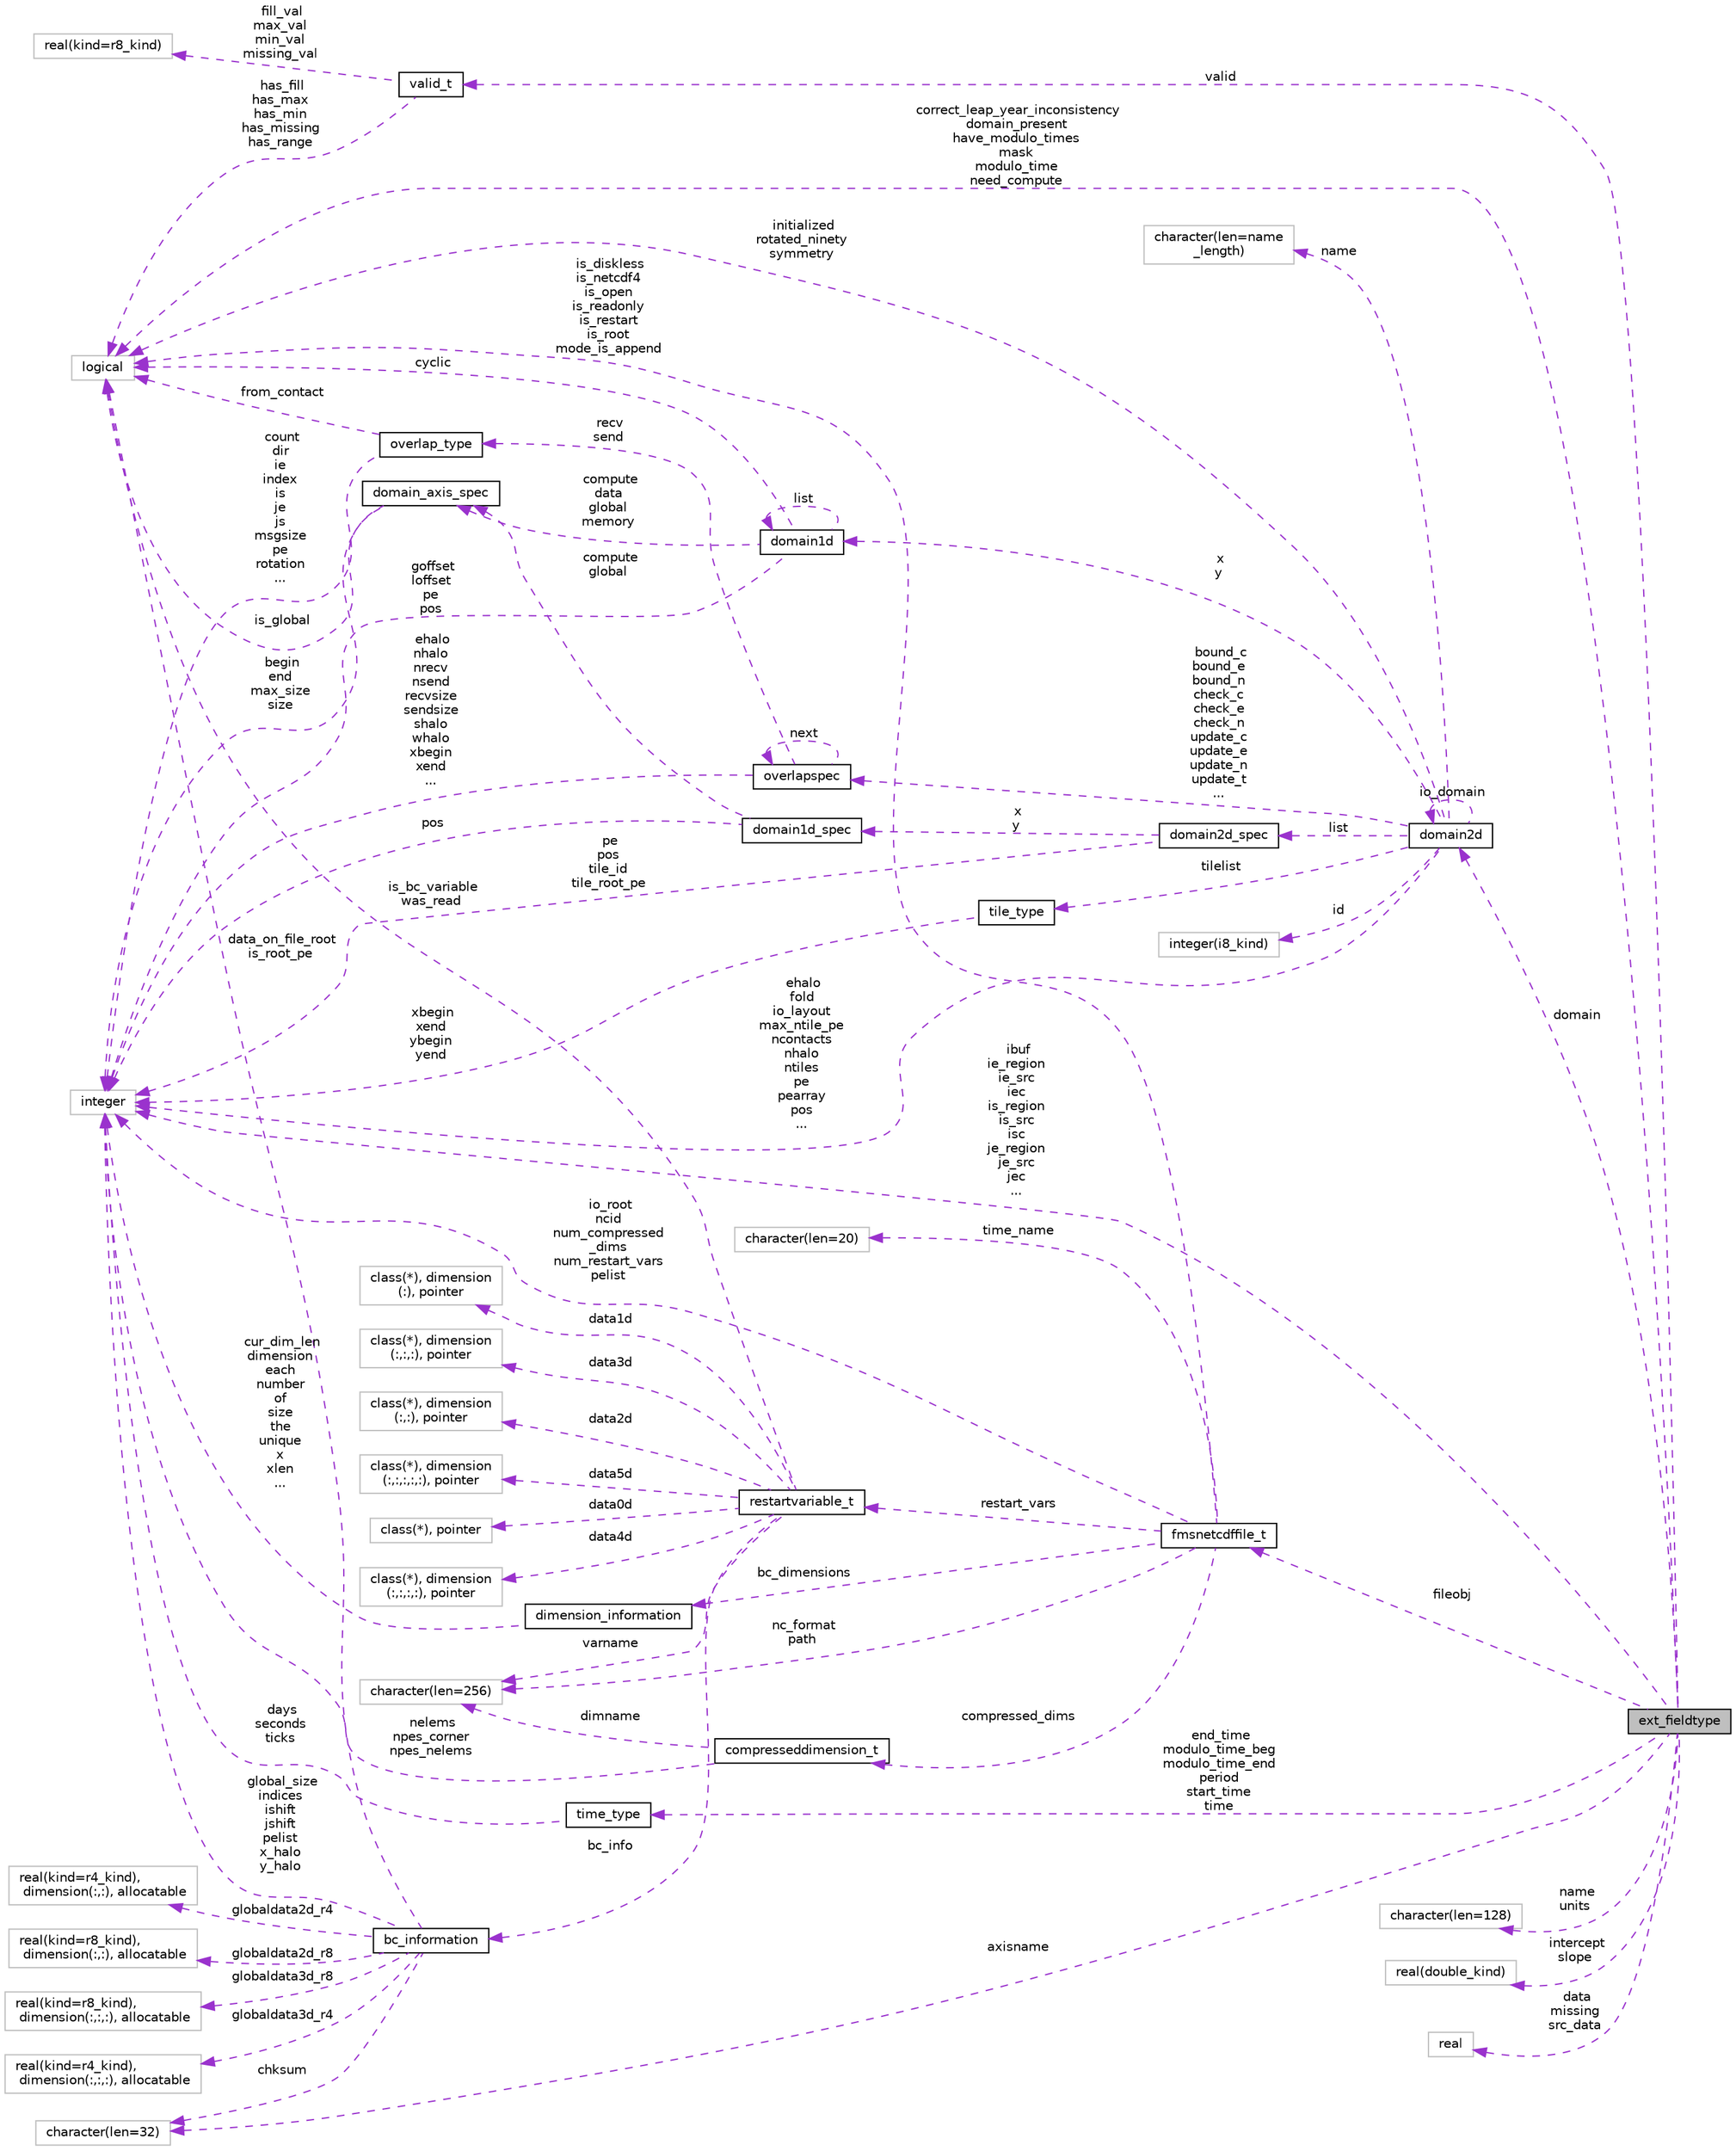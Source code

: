 digraph "ext_fieldtype"
{
 // INTERACTIVE_SVG=YES
 // LATEX_PDF_SIZE
  edge [fontname="Helvetica",fontsize="10",labelfontname="Helvetica",labelfontsize="10"];
  node [fontname="Helvetica",fontsize="10",shape=record];
  rankdir="LR";
  Node1 [label="ext_fieldtype",height=0.2,width=0.4,color="black", fillcolor="grey75", style="filled", fontcolor="black",tooltip="Represents external fields."];
  Node2 -> Node1 [dir="back",color="darkorchid3",fontsize="10",style="dashed",label=" correct_leap_year_inconsistency\ndomain_present\nhave_modulo_times\nmask\nmodulo_time\nneed_compute" ,fontname="Helvetica"];
  Node2 [label="logical",height=0.2,width=0.4,color="grey75", fillcolor="white", style="filled",tooltip=" "];
  Node3 -> Node1 [dir="back",color="darkorchid3",fontsize="10",style="dashed",label=" end_time\nmodulo_time_beg\nmodulo_time_end\nperiod\nstart_time\ntime" ,fontname="Helvetica"];
  Node3 [label="time_type",height=0.2,width=0.4,color="black", fillcolor="white", style="filled",URL="$group__time__manager__mod.html#structtime__manager__mod_1_1time__type",tooltip="Type to represent amounts of time. Implemented as seconds and days to allow for larger intervals."];
  Node4 -> Node3 [dir="back",color="darkorchid3",fontsize="10",style="dashed",label=" days\nseconds\nticks" ,fontname="Helvetica"];
  Node4 [label="integer",height=0.2,width=0.4,color="grey75", fillcolor="white", style="filled",tooltip=" "];
  Node5 -> Node1 [dir="back",color="darkorchid3",fontsize="10",style="dashed",label=" valid" ,fontname="Helvetica"];
  Node5 [label="valid_t",height=0.2,width=0.4,color="black", fillcolor="white", style="filled",URL="$group__netcdf__io__mod.html#structnetcdf__io__mod_1_1valid__t",tooltip="Range type for a netcdf variable."];
  Node2 -> Node5 [dir="back",color="darkorchid3",fontsize="10",style="dashed",label=" has_fill\nhas_max\nhas_min\nhas_missing\nhas_range" ,fontname="Helvetica"];
  Node6 -> Node5 [dir="back",color="darkorchid3",fontsize="10",style="dashed",label=" fill_val\nmax_val\nmin_val\nmissing_val" ,fontname="Helvetica"];
  Node6 [label="real(kind=r8_kind)",height=0.2,width=0.4,color="grey75", fillcolor="white", style="filled",tooltip=" "];
  Node7 -> Node1 [dir="back",color="darkorchid3",fontsize="10",style="dashed",label=" domain" ,fontname="Helvetica"];
  Node7 [label="domain2d",height=0.2,width=0.4,color="black", fillcolor="white", style="filled",URL="$group__mpp__domains__mod.html#structmpp__domains__mod_1_1domain2d",tooltip="The domain2D type contains all the necessary information to define the global, compute and data domai..."];
  Node2 -> Node7 [dir="back",color="darkorchid3",fontsize="10",style="dashed",label=" initialized\nrotated_ninety\nsymmetry" ,fontname="Helvetica"];
  Node8 -> Node7 [dir="back",color="darkorchid3",fontsize="10",style="dashed",label=" x\ny" ,fontname="Helvetica"];
  Node8 [label="domain1d",height=0.2,width=0.4,color="black", fillcolor="white", style="filled",URL="$group__mpp__domains__mod.html#structmpp__domains__mod_1_1domain1d",tooltip="One dimensional domain used to manage shared data access between pes."];
  Node2 -> Node8 [dir="back",color="darkorchid3",fontsize="10",style="dashed",label=" cyclic" ,fontname="Helvetica"];
  Node8 -> Node8 [dir="back",color="darkorchid3",fontsize="10",style="dashed",label=" list" ,fontname="Helvetica"];
  Node9 -> Node8 [dir="back",color="darkorchid3",fontsize="10",style="dashed",label=" compute\ndata\nglobal\nmemory" ,fontname="Helvetica"];
  Node9 [label="domain_axis_spec",height=0.2,width=0.4,color="black", fillcolor="white", style="filled",URL="$group__mpp__domains__mod.html#structmpp__domains__mod_1_1domain__axis__spec",tooltip="Used to specify index limits along an axis of a domain."];
  Node2 -> Node9 [dir="back",color="darkorchid3",fontsize="10",style="dashed",label=" is_global" ,fontname="Helvetica"];
  Node4 -> Node9 [dir="back",color="darkorchid3",fontsize="10",style="dashed",label=" begin\nend\nmax_size\nsize" ,fontname="Helvetica"];
  Node4 -> Node8 [dir="back",color="darkorchid3",fontsize="10",style="dashed",label=" goffset\nloffset\npe\npos" ,fontname="Helvetica"];
  Node10 -> Node7 [dir="back",color="darkorchid3",fontsize="10",style="dashed",label=" id" ,fontname="Helvetica"];
  Node10 [label="integer(i8_kind)",height=0.2,width=0.4,color="grey75", fillcolor="white", style="filled",tooltip=" "];
  Node7 -> Node7 [dir="back",color="darkorchid3",fontsize="10",style="dashed",label=" io_domain" ,fontname="Helvetica"];
  Node11 -> Node7 [dir="back",color="darkorchid3",fontsize="10",style="dashed",label=" bound_c\nbound_e\nbound_n\ncheck_c\ncheck_e\ncheck_n\nupdate_c\nupdate_e\nupdate_n\nupdate_t\n..." ,fontname="Helvetica"];
  Node11 [label="overlapspec",height=0.2,width=0.4,color="black", fillcolor="white", style="filled",URL="$group__mpp__domains__mod.html#structmpp__domains__mod_1_1overlapspec",tooltip="Private type for overlap specifications."];
  Node12 -> Node11 [dir="back",color="darkorchid3",fontsize="10",style="dashed",label=" recv\nsend" ,fontname="Helvetica"];
  Node12 [label="overlap_type",height=0.2,width=0.4,color="black", fillcolor="white", style="filled",URL="$group__mpp__domains__mod.html#structmpp__domains__mod_1_1overlap__type",tooltip="Type for overlapping data."];
  Node2 -> Node12 [dir="back",color="darkorchid3",fontsize="10",style="dashed",label=" from_contact" ,fontname="Helvetica"];
  Node4 -> Node12 [dir="back",color="darkorchid3",fontsize="10",style="dashed",label=" count\ndir\nie\nindex\nis\nje\njs\nmsgsize\npe\nrotation\n..." ,fontname="Helvetica"];
  Node11 -> Node11 [dir="back",color="darkorchid3",fontsize="10",style="dashed",label=" next" ,fontname="Helvetica"];
  Node4 -> Node11 [dir="back",color="darkorchid3",fontsize="10",style="dashed",label=" ehalo\nnhalo\nnrecv\nnsend\nrecvsize\nsendsize\nshalo\nwhalo\nxbegin\nxend\n..." ,fontname="Helvetica"];
  Node13 -> Node7 [dir="back",color="darkorchid3",fontsize="10",style="dashed",label=" list" ,fontname="Helvetica"];
  Node13 [label="domain2d_spec",height=0.2,width=0.4,color="black", fillcolor="white", style="filled",URL="$group__mpp__domains__mod.html#structmpp__domains__mod_1_1domain2d__spec",tooltip="Private type to specify multiple index limits and pe information for a 2D domain."];
  Node14 -> Node13 [dir="back",color="darkorchid3",fontsize="10",style="dashed",label=" x\ny" ,fontname="Helvetica"];
  Node14 [label="domain1d_spec",height=0.2,width=0.4,color="black", fillcolor="white", style="filled",URL="$group__mpp__domains__mod.html#structmpp__domains__mod_1_1domain1d__spec",tooltip="A private type used to specify index limits for a domain decomposition."];
  Node9 -> Node14 [dir="back",color="darkorchid3",fontsize="10",style="dashed",label=" compute\nglobal" ,fontname="Helvetica"];
  Node4 -> Node14 [dir="back",color="darkorchid3",fontsize="10",style="dashed",label=" pos" ,fontname="Helvetica"];
  Node4 -> Node13 [dir="back",color="darkorchid3",fontsize="10",style="dashed",label=" pe\npos\ntile_id\ntile_root_pe" ,fontname="Helvetica"];
  Node15 -> Node7 [dir="back",color="darkorchid3",fontsize="10",style="dashed",label=" tilelist" ,fontname="Helvetica"];
  Node15 [label="tile_type",height=0.2,width=0.4,color="black", fillcolor="white", style="filled",URL="$group__mpp__domains__mod.html#structmpp__domains__mod_1_1tile__type",tooltip="Upper and lower x and y bounds for a tile."];
  Node4 -> Node15 [dir="back",color="darkorchid3",fontsize="10",style="dashed",label=" xbegin\nxend\nybegin\nyend" ,fontname="Helvetica"];
  Node4 -> Node7 [dir="back",color="darkorchid3",fontsize="10",style="dashed",label=" ehalo\nfold\nio_layout\nmax_ntile_pe\nncontacts\nnhalo\nntiles\npe\npearray\npos\n..." ,fontname="Helvetica"];
  Node16 -> Node7 [dir="back",color="darkorchid3",fontsize="10",style="dashed",label=" name" ,fontname="Helvetica"];
  Node16 [label="character(len=name\l_length)",height=0.2,width=0.4,color="grey75", fillcolor="white", style="filled",tooltip=" "];
  Node17 -> Node1 [dir="back",color="darkorchid3",fontsize="10",style="dashed",label=" fileobj" ,fontname="Helvetica"];
  Node17 [label="fmsnetcdffile_t",height=0.2,width=0.4,color="black", fillcolor="white", style="filled",URL="$group__netcdf__io__mod.html#structnetcdf__io__mod_1_1fmsnetcdffile__t",tooltip="Netcdf file type."];
  Node2 -> Node17 [dir="back",color="darkorchid3",fontsize="10",style="dashed",label=" is_diskless\nis_netcdf4\nis_open\nis_readonly\nis_restart\nis_root\nmode_is_append" ,fontname="Helvetica"];
  Node18 -> Node17 [dir="back",color="darkorchid3",fontsize="10",style="dashed",label=" nc_format\npath" ,fontname="Helvetica"];
  Node18 [label="character(len=256)",height=0.2,width=0.4,color="grey75", fillcolor="white", style="filled",tooltip=" "];
  Node19 -> Node17 [dir="back",color="darkorchid3",fontsize="10",style="dashed",label=" time_name" ,fontname="Helvetica"];
  Node19 [label="character(len=20)",height=0.2,width=0.4,color="grey75", fillcolor="white", style="filled",tooltip=" "];
  Node20 -> Node17 [dir="back",color="darkorchid3",fontsize="10",style="dashed",label=" compressed_dims" ,fontname="Helvetica"];
  Node20 [label="compresseddimension_t",height=0.2,width=0.4,color="black", fillcolor="white", style="filled",URL="$group__netcdf__io__mod.html#structnetcdf__io__mod_1_1compresseddimension__t",tooltip="Compressed dimension."];
  Node18 -> Node20 [dir="back",color="darkorchid3",fontsize="10",style="dashed",label=" dimname" ,fontname="Helvetica"];
  Node4 -> Node20 [dir="back",color="darkorchid3",fontsize="10",style="dashed",label=" nelems\nnpes_corner\nnpes_nelems" ,fontname="Helvetica"];
  Node21 -> Node17 [dir="back",color="darkorchid3",fontsize="10",style="dashed",label=" bc_dimensions" ,fontname="Helvetica"];
  Node21 [label="dimension_information",height=0.2,width=0.4,color="black", fillcolor="white", style="filled",URL="$group__netcdf__io__mod.html#structnetcdf__io__mod_1_1dimension__information",tooltip="information about the current dimensions for regional restart variables"];
  Node4 -> Node21 [dir="back",color="darkorchid3",fontsize="10",style="dashed",label=" cur_dim_len\ndimension\neach\nnumber\nof\nsize\nthe\nunique\nx\nxlen\n..." ,fontname="Helvetica"];
  Node22 -> Node17 [dir="back",color="darkorchid3",fontsize="10",style="dashed",label=" restart_vars" ,fontname="Helvetica"];
  Node22 [label="restartvariable_t",height=0.2,width=0.4,color="black", fillcolor="white", style="filled",URL="$group__netcdf__io__mod.html#structnetcdf__io__mod_1_1restartvariable__t",tooltip="Restart variable."];
  Node2 -> Node22 [dir="back",color="darkorchid3",fontsize="10",style="dashed",label=" is_bc_variable\nwas_read" ,fontname="Helvetica"];
  Node23 -> Node22 [dir="back",color="darkorchid3",fontsize="10",style="dashed",label=" data3d" ,fontname="Helvetica"];
  Node23 [label="class(*), dimension\l(:,:,:), pointer",height=0.2,width=0.4,color="grey75", fillcolor="white", style="filled",tooltip=" "];
  Node24 -> Node22 [dir="back",color="darkorchid3",fontsize="10",style="dashed",label=" data2d" ,fontname="Helvetica"];
  Node24 [label="class(*), dimension\l(:,:), pointer",height=0.2,width=0.4,color="grey75", fillcolor="white", style="filled",tooltip=" "];
  Node25 -> Node22 [dir="back",color="darkorchid3",fontsize="10",style="dashed",label=" data5d" ,fontname="Helvetica"];
  Node25 [label="class(*), dimension\l(:,:,:,:,:), pointer",height=0.2,width=0.4,color="grey75", fillcolor="white", style="filled",tooltip=" "];
  Node26 -> Node22 [dir="back",color="darkorchid3",fontsize="10",style="dashed",label=" data0d" ,fontname="Helvetica"];
  Node26 [label="class(*), pointer",height=0.2,width=0.4,color="grey75", fillcolor="white", style="filled",tooltip=" "];
  Node18 -> Node22 [dir="back",color="darkorchid3",fontsize="10",style="dashed",label=" varname" ,fontname="Helvetica"];
  Node27 -> Node22 [dir="back",color="darkorchid3",fontsize="10",style="dashed",label=" data4d" ,fontname="Helvetica"];
  Node27 [label="class(*), dimension\l(:,:,:,:), pointer",height=0.2,width=0.4,color="grey75", fillcolor="white", style="filled",tooltip=" "];
  Node28 -> Node22 [dir="back",color="darkorchid3",fontsize="10",style="dashed",label=" data1d" ,fontname="Helvetica"];
  Node28 [label="class(*), dimension\l(:), pointer",height=0.2,width=0.4,color="grey75", fillcolor="white", style="filled",tooltip=" "];
  Node29 -> Node22 [dir="back",color="darkorchid3",fontsize="10",style="dashed",label=" bc_info" ,fontname="Helvetica"];
  Node29 [label="bc_information",height=0.2,width=0.4,color="black", fillcolor="white", style="filled",URL="$group__netcdf__io__mod.html#structnetcdf__io__mod_1_1bc__information",tooltip="information needed fr regional restart variables"];
  Node2 -> Node29 [dir="back",color="darkorchid3",fontsize="10",style="dashed",label=" data_on_file_root\nis_root_pe" ,fontname="Helvetica"];
  Node30 -> Node29 [dir="back",color="darkorchid3",fontsize="10",style="dashed",label=" globaldata2d_r8" ,fontname="Helvetica"];
  Node30 [label="real(kind=r8_kind),\l dimension(:,:), allocatable",height=0.2,width=0.4,color="grey75", fillcolor="white", style="filled",tooltip=" "];
  Node31 -> Node29 [dir="back",color="darkorchid3",fontsize="10",style="dashed",label=" globaldata3d_r8" ,fontname="Helvetica"];
  Node31 [label="real(kind=r8_kind),\l dimension(:,:,:), allocatable",height=0.2,width=0.4,color="grey75", fillcolor="white", style="filled",tooltip=" "];
  Node32 -> Node29 [dir="back",color="darkorchid3",fontsize="10",style="dashed",label=" chksum" ,fontname="Helvetica"];
  Node32 [label="character(len=32)",height=0.2,width=0.4,color="grey75", fillcolor="white", style="filled",tooltip=" "];
  Node4 -> Node29 [dir="back",color="darkorchid3",fontsize="10",style="dashed",label=" global_size\nindices\nishift\njshift\npelist\nx_halo\ny_halo" ,fontname="Helvetica"];
  Node33 -> Node29 [dir="back",color="darkorchid3",fontsize="10",style="dashed",label=" globaldata3d_r4" ,fontname="Helvetica"];
  Node33 [label="real(kind=r4_kind),\l dimension(:,:,:), allocatable",height=0.2,width=0.4,color="grey75", fillcolor="white", style="filled",tooltip=" "];
  Node34 -> Node29 [dir="back",color="darkorchid3",fontsize="10",style="dashed",label=" globaldata2d_r4" ,fontname="Helvetica"];
  Node34 [label="real(kind=r4_kind),\l dimension(:,:), allocatable",height=0.2,width=0.4,color="grey75", fillcolor="white", style="filled",tooltip=" "];
  Node4 -> Node17 [dir="back",color="darkorchid3",fontsize="10",style="dashed",label=" io_root\nncid\nnum_compressed\l_dims\nnum_restart_vars\npelist" ,fontname="Helvetica"];
  Node35 -> Node1 [dir="back",color="darkorchid3",fontsize="10",style="dashed",label=" name\nunits" ,fontname="Helvetica"];
  Node35 [label="character(len=128)",height=0.2,width=0.4,color="grey75", fillcolor="white", style="filled",tooltip=" "];
  Node36 -> Node1 [dir="back",color="darkorchid3",fontsize="10",style="dashed",label=" intercept\nslope" ,fontname="Helvetica"];
  Node36 [label="real(double_kind)",height=0.2,width=0.4,color="grey75", fillcolor="white", style="filled",tooltip=" "];
  Node32 -> Node1 [dir="back",color="darkorchid3",fontsize="10",style="dashed",label=" axisname" ,fontname="Helvetica"];
  Node37 -> Node1 [dir="back",color="darkorchid3",fontsize="10",style="dashed",label=" data\nmissing\nsrc_data" ,fontname="Helvetica"];
  Node37 [label="real",height=0.2,width=0.4,color="grey75", fillcolor="white", style="filled",tooltip=" "];
  Node4 -> Node1 [dir="back",color="darkorchid3",fontsize="10",style="dashed",label=" ibuf\nie_region\nie_src\niec\nis_region\nis_src\nisc\nje_region\nje_src\njec\n..." ,fontname="Helvetica"];
}

